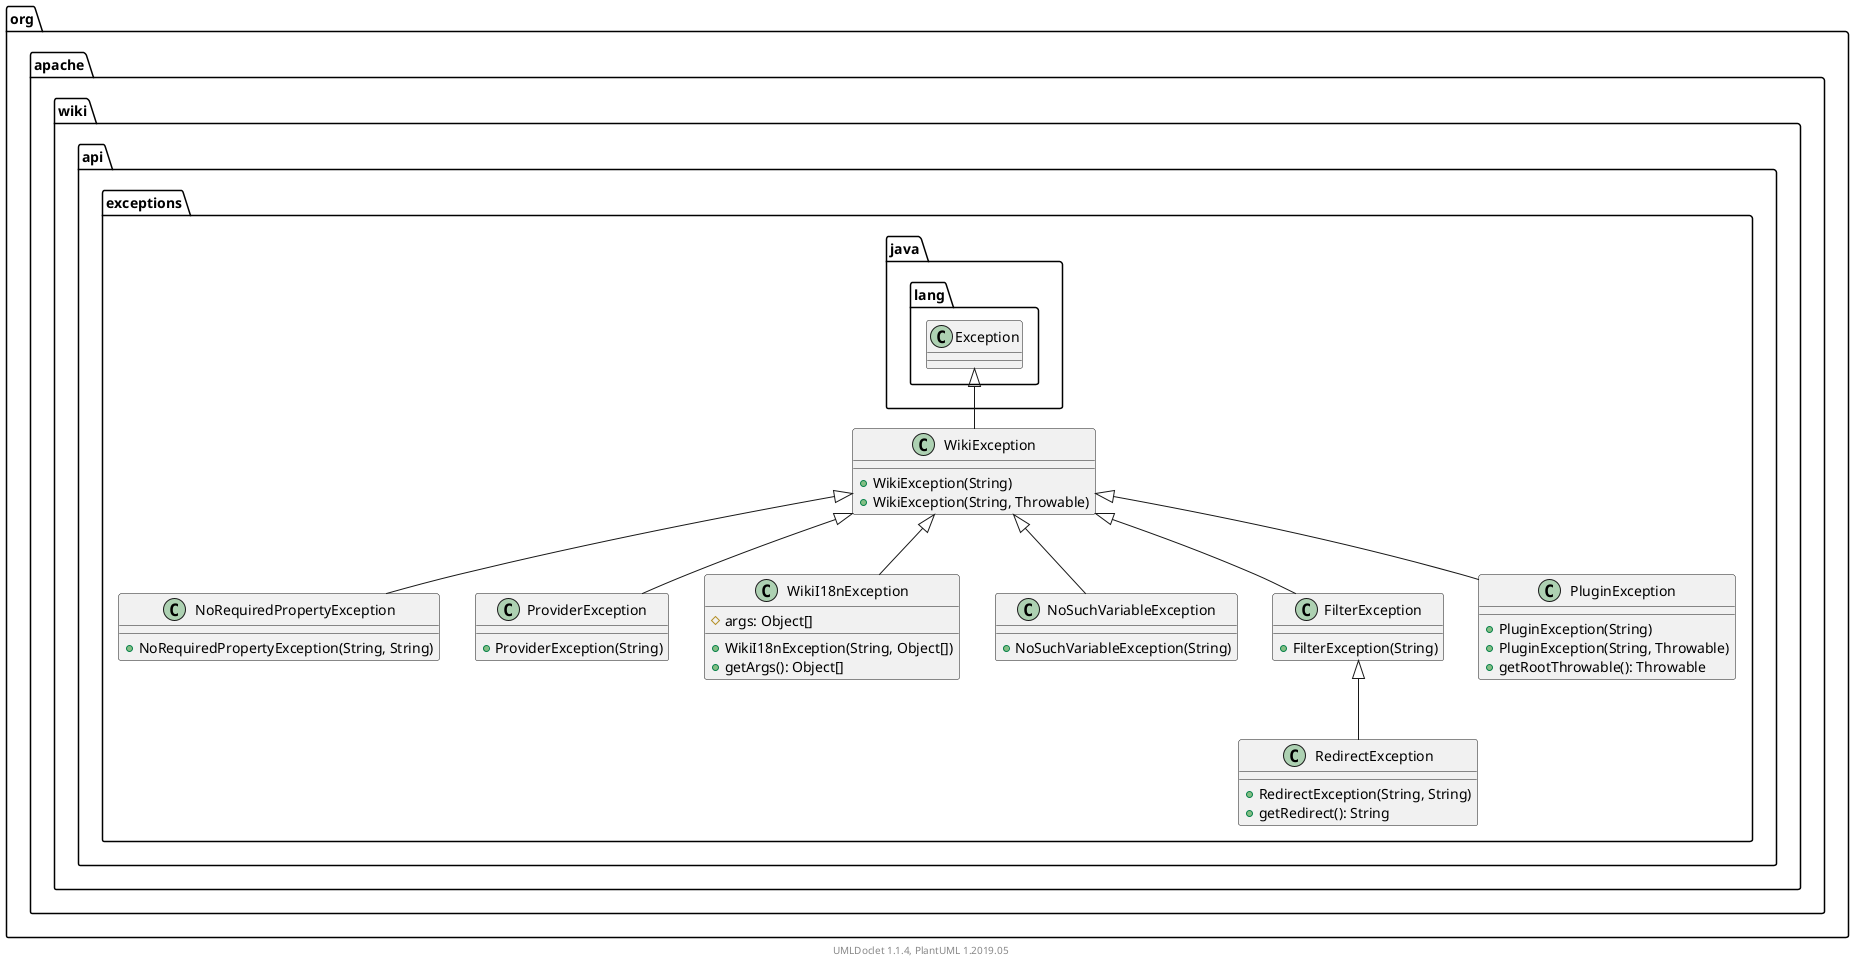 @startuml

    namespace org.apache.wiki.api.exceptions {

        class NoRequiredPropertyException [[NoRequiredPropertyException.html]] {
            +NoRequiredPropertyException(String, String)
        }

        class ProviderException [[ProviderException.html]] {
            +ProviderException(String)
        }

        class WikiI18nException [[WikiI18nException.html]] {
            #args: Object[]
            +WikiI18nException(String, Object[])
            +getArgs(): Object[]
        }

        class WikiException [[WikiException.html]] {
            +WikiException(String)
            +WikiException(String, Throwable)
        }

        class RedirectException [[RedirectException.html]] {
            +RedirectException(String, String)
            +getRedirect(): String
        }

        class NoSuchVariableException [[NoSuchVariableException.html]] {
            +NoSuchVariableException(String)
        }

        class FilterException [[FilterException.html]] {
            +FilterException(String)
        }

        class PluginException [[PluginException.html]] {
            +PluginException(String)
            +PluginException(String, Throwable)
            +getRootThrowable(): Throwable
        }

        WikiException <|-- NoRequiredPropertyException

        WikiException <|-- ProviderException

        WikiException <|-- WikiI18nException

        class java.lang.Exception
        java.lang.Exception <|-- WikiException

        FilterException <|-- RedirectException

        WikiException <|-- NoSuchVariableException

        WikiException <|-- FilterException

        WikiException <|-- PluginException

    }


    center footer UMLDoclet 1.1.4, PlantUML 1.2019.05
@enduml

